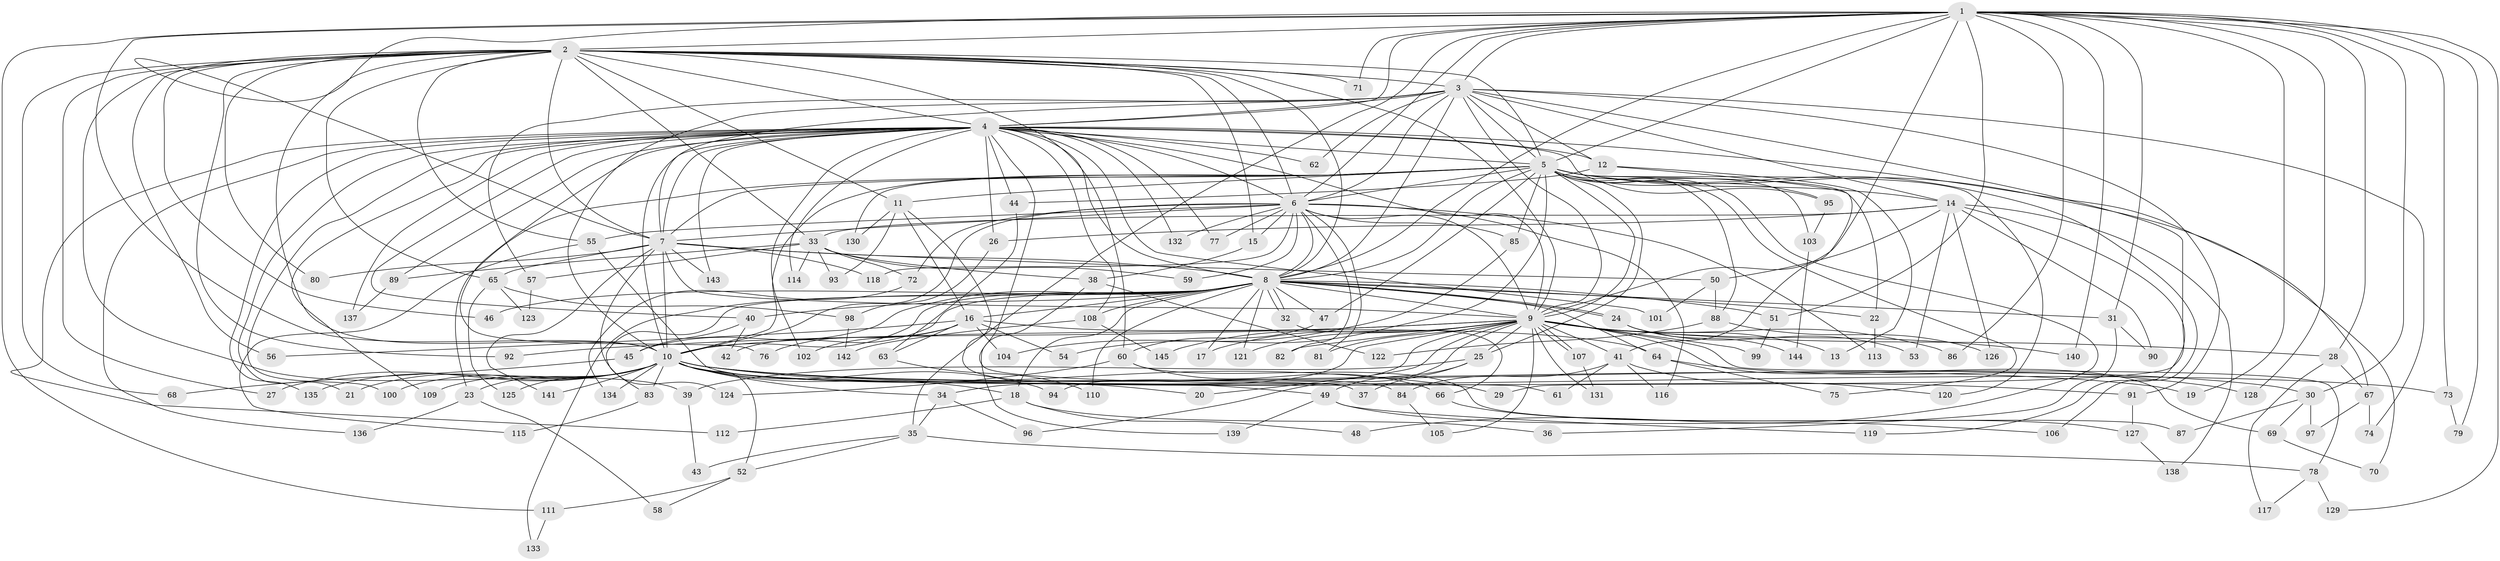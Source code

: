 // Generated by graph-tools (version 1.1) at 2025/01/03/09/25 03:01:16]
// undirected, 145 vertices, 315 edges
graph export_dot {
graph [start="1"]
  node [color=gray90,style=filled];
  1;
  2;
  3;
  4;
  5;
  6;
  7;
  8;
  9;
  10;
  11;
  12;
  13;
  14;
  15;
  16;
  17;
  18;
  19;
  20;
  21;
  22;
  23;
  24;
  25;
  26;
  27;
  28;
  29;
  30;
  31;
  32;
  33;
  34;
  35;
  36;
  37;
  38;
  39;
  40;
  41;
  42;
  43;
  44;
  45;
  46;
  47;
  48;
  49;
  50;
  51;
  52;
  53;
  54;
  55;
  56;
  57;
  58;
  59;
  60;
  61;
  62;
  63;
  64;
  65;
  66;
  67;
  68;
  69;
  70;
  71;
  72;
  73;
  74;
  75;
  76;
  77;
  78;
  79;
  80;
  81;
  82;
  83;
  84;
  85;
  86;
  87;
  88;
  89;
  90;
  91;
  92;
  93;
  94;
  95;
  96;
  97;
  98;
  99;
  100;
  101;
  102;
  103;
  104;
  105;
  106;
  107;
  108;
  109;
  110;
  111;
  112;
  113;
  114;
  115;
  116;
  117;
  118;
  119;
  120;
  121;
  122;
  123;
  124;
  125;
  126;
  127;
  128;
  129;
  130;
  131;
  132;
  133;
  134;
  135;
  136;
  137;
  138;
  139;
  140;
  141;
  142;
  143;
  144;
  145;
  1 -- 2;
  1 -- 3;
  1 -- 4;
  1 -- 5;
  1 -- 6;
  1 -- 7;
  1 -- 8;
  1 -- 9;
  1 -- 10;
  1 -- 19;
  1 -- 28;
  1 -- 30;
  1 -- 31;
  1 -- 35;
  1 -- 51;
  1 -- 71;
  1 -- 73;
  1 -- 79;
  1 -- 86;
  1 -- 111;
  1 -- 128;
  1 -- 129;
  1 -- 140;
  2 -- 3;
  2 -- 4;
  2 -- 5;
  2 -- 6;
  2 -- 7;
  2 -- 8;
  2 -- 9;
  2 -- 10;
  2 -- 11;
  2 -- 15;
  2 -- 27;
  2 -- 33;
  2 -- 39;
  2 -- 46;
  2 -- 55;
  2 -- 56;
  2 -- 60;
  2 -- 65;
  2 -- 68;
  2 -- 71;
  2 -- 80;
  2 -- 92;
  3 -- 4;
  3 -- 5;
  3 -- 6;
  3 -- 7;
  3 -- 8;
  3 -- 9;
  3 -- 10;
  3 -- 12;
  3 -- 14;
  3 -- 29;
  3 -- 57;
  3 -- 62;
  3 -- 74;
  3 -- 91;
  4 -- 5;
  4 -- 6;
  4 -- 7;
  4 -- 8;
  4 -- 9;
  4 -- 10;
  4 -- 12;
  4 -- 21;
  4 -- 26;
  4 -- 40;
  4 -- 44;
  4 -- 61;
  4 -- 62;
  4 -- 67;
  4 -- 76;
  4 -- 77;
  4 -- 89;
  4 -- 95;
  4 -- 100;
  4 -- 101;
  4 -- 102;
  4 -- 108;
  4 -- 109;
  4 -- 112;
  4 -- 114;
  4 -- 132;
  4 -- 135;
  4 -- 136;
  4 -- 137;
  4 -- 143;
  5 -- 6;
  5 -- 7;
  5 -- 8;
  5 -- 9;
  5 -- 10;
  5 -- 11;
  5 -- 14;
  5 -- 22;
  5 -- 23;
  5 -- 25;
  5 -- 47;
  5 -- 48;
  5 -- 54;
  5 -- 70;
  5 -- 75;
  5 -- 85;
  5 -- 88;
  5 -- 95;
  5 -- 103;
  5 -- 106;
  5 -- 120;
  5 -- 130;
  6 -- 7;
  6 -- 8;
  6 -- 9;
  6 -- 10;
  6 -- 15;
  6 -- 55;
  6 -- 59;
  6 -- 72;
  6 -- 77;
  6 -- 81;
  6 -- 82;
  6 -- 85;
  6 -- 113;
  6 -- 116;
  6 -- 118;
  6 -- 132;
  7 -- 8;
  7 -- 9;
  7 -- 10;
  7 -- 50;
  7 -- 65;
  7 -- 80;
  7 -- 118;
  7 -- 124;
  7 -- 141;
  7 -- 143;
  8 -- 9;
  8 -- 10;
  8 -- 16;
  8 -- 17;
  8 -- 18;
  8 -- 22;
  8 -- 24;
  8 -- 24;
  8 -- 31;
  8 -- 32;
  8 -- 32;
  8 -- 40;
  8 -- 42;
  8 -- 45;
  8 -- 46;
  8 -- 47;
  8 -- 51;
  8 -- 64;
  8 -- 83;
  8 -- 108;
  8 -- 110;
  8 -- 121;
  8 -- 133;
  9 -- 10;
  9 -- 13;
  9 -- 17;
  9 -- 20;
  9 -- 25;
  9 -- 28;
  9 -- 34;
  9 -- 41;
  9 -- 69;
  9 -- 78;
  9 -- 81;
  9 -- 82;
  9 -- 86;
  9 -- 92;
  9 -- 94;
  9 -- 96;
  9 -- 99;
  9 -- 105;
  9 -- 107;
  9 -- 107;
  9 -- 121;
  9 -- 131;
  9 -- 140;
  9 -- 145;
  10 -- 18;
  10 -- 19;
  10 -- 20;
  10 -- 21;
  10 -- 23;
  10 -- 27;
  10 -- 29;
  10 -- 30;
  10 -- 34;
  10 -- 49;
  10 -- 52;
  10 -- 73;
  10 -- 83;
  10 -- 91;
  10 -- 94;
  10 -- 100;
  10 -- 109;
  10 -- 125;
  10 -- 134;
  10 -- 135;
  10 -- 141;
  11 -- 16;
  11 -- 37;
  11 -- 93;
  11 -- 130;
  12 -- 13;
  12 -- 41;
  12 -- 44;
  14 -- 26;
  14 -- 33;
  14 -- 50;
  14 -- 53;
  14 -- 90;
  14 -- 119;
  14 -- 126;
  14 -- 138;
  15 -- 38;
  16 -- 54;
  16 -- 56;
  16 -- 63;
  16 -- 64;
  16 -- 76;
  16 -- 102;
  16 -- 104;
  18 -- 36;
  18 -- 48;
  18 -- 112;
  22 -- 113;
  23 -- 58;
  23 -- 136;
  24 -- 53;
  24 -- 144;
  25 -- 37;
  25 -- 39;
  25 -- 49;
  26 -- 98;
  28 -- 67;
  28 -- 117;
  30 -- 69;
  30 -- 87;
  30 -- 97;
  31 -- 36;
  31 -- 90;
  32 -- 66;
  33 -- 38;
  33 -- 57;
  33 -- 59;
  33 -- 72;
  33 -- 89;
  33 -- 93;
  33 -- 114;
  34 -- 35;
  34 -- 96;
  35 -- 43;
  35 -- 52;
  35 -- 78;
  38 -- 122;
  38 -- 139;
  39 -- 43;
  40 -- 42;
  40 -- 45;
  41 -- 61;
  41 -- 84;
  41 -- 116;
  41 -- 120;
  44 -- 63;
  45 -- 68;
  47 -- 60;
  49 -- 106;
  49 -- 119;
  49 -- 139;
  50 -- 88;
  50 -- 101;
  51 -- 99;
  52 -- 58;
  52 -- 111;
  55 -- 84;
  55 -- 115;
  57 -- 123;
  60 -- 66;
  60 -- 87;
  60 -- 124;
  63 -- 110;
  64 -- 75;
  64 -- 128;
  65 -- 98;
  65 -- 123;
  65 -- 125;
  66 -- 127;
  67 -- 74;
  67 -- 97;
  69 -- 70;
  72 -- 134;
  73 -- 79;
  78 -- 117;
  78 -- 129;
  83 -- 115;
  84 -- 105;
  85 -- 104;
  88 -- 122;
  88 -- 126;
  89 -- 137;
  91 -- 127;
  95 -- 103;
  98 -- 142;
  103 -- 144;
  107 -- 131;
  108 -- 142;
  108 -- 145;
  111 -- 133;
  127 -- 138;
}
